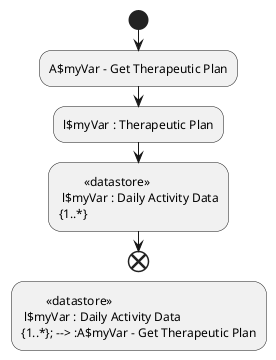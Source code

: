 @startuml modify_therapeutic_plan

!$myVar = 2

start
:A$myVar - Get Therapeutic Plan;

:l$myVar : Therapeutic Plan;

:        <<datastore>>\n l$myVar : Daily Activity Data\n{1..*};



end

:        <<datastore>>\n l$myVar : Daily Activity Data\n{1..*}; --> :A$myVar - Get Therapeutic Plan;

@enduml